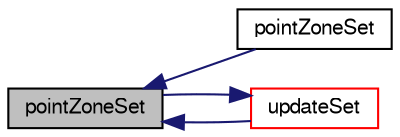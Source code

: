 digraph "pointZoneSet"
{
  bgcolor="transparent";
  edge [fontname="FreeSans",fontsize="10",labelfontname="FreeSans",labelfontsize="10"];
  node [fontname="FreeSans",fontsize="10",shape=record];
  rankdir="LR";
  Node315 [label="pointZoneSet",height=0.2,width=0.4,color="black", fillcolor="grey75", style="filled", fontcolor="black"];
  Node315 -> Node316 [dir="back",color="midnightblue",fontsize="10",style="solid",fontname="FreeSans"];
  Node316 [label="pointZoneSet",height=0.2,width=0.4,color="black",URL="$a25458.html#a6b2d6c71c3f10b62b5a71bb1224726cd",tooltip="Construct from additional size of labelHashSet. "];
  Node315 -> Node317 [dir="back",color="midnightblue",fontsize="10",style="solid",fontname="FreeSans"];
  Node317 [label="updateSet",height=0.2,width=0.4,color="red",URL="$a25458.html#afc9e2e914d3928dd7281d2ac71452052",tooltip="Sort addressing and make pointSet part consistent with addressing. "];
  Node317 -> Node315 [dir="back",color="midnightblue",fontsize="10",style="solid",fontname="FreeSans"];
}
